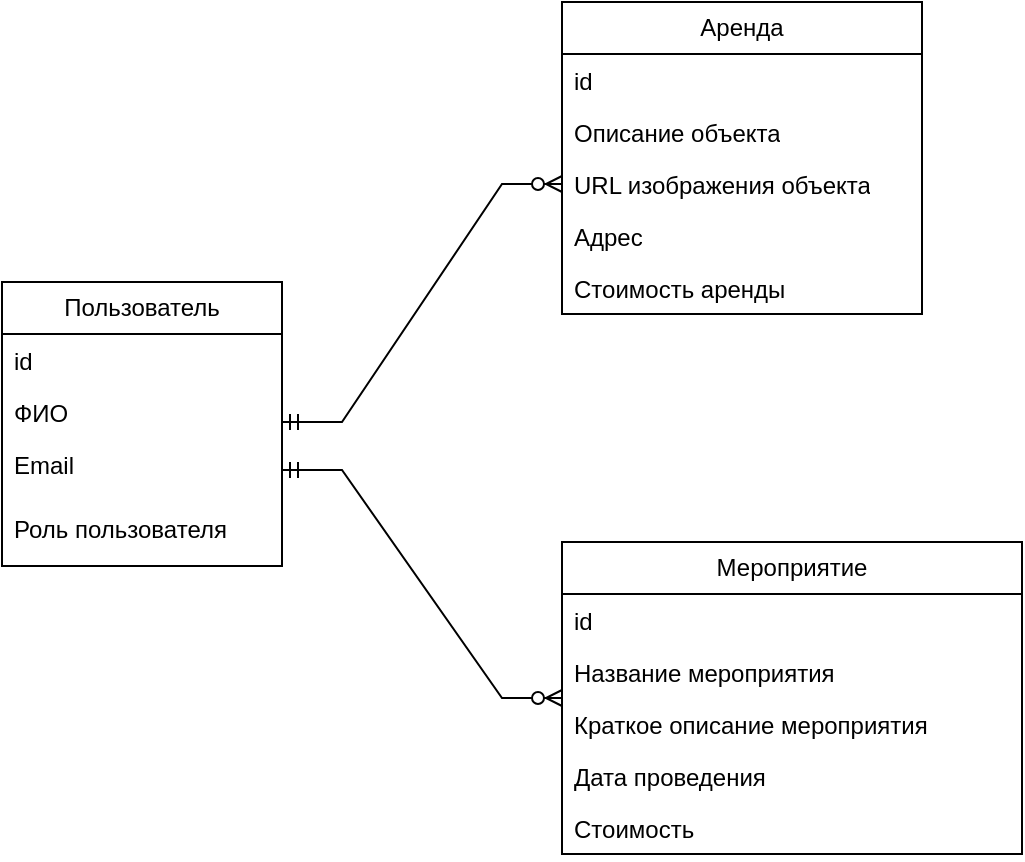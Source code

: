 <mxfile version="25.0.3">
  <diagram name="Концептуальная схема" id="dks8EZJwx4UXegBbt9Ld">
    <mxGraphModel grid="1" page="1" gridSize="10" guides="1" tooltips="1" connect="1" arrows="1" fold="1" pageScale="1" pageWidth="827" pageHeight="1169" math="0" shadow="0">
      <root>
        <mxCell id="0" />
        <mxCell id="1" parent="0" />
        <mxCell id="5YQXVlP39YhQlp3ttqJh-1" value="Пользователь" style="swimlane;fontStyle=0;childLayout=stackLayout;horizontal=1;startSize=26;fillColor=none;horizontalStack=0;resizeParent=1;resizeParentMax=0;resizeLast=0;collapsible=1;marginBottom=0;whiteSpace=wrap;html=1;" vertex="1" parent="1">
          <mxGeometry x="150" y="270" width="140" height="142" as="geometry" />
        </mxCell>
        <mxCell id="5YQXVlP39YhQlp3ttqJh-2" value="id" style="text;strokeColor=none;fillColor=none;align=left;verticalAlign=top;spacingLeft=4;spacingRight=4;overflow=hidden;rotatable=0;points=[[0,0.5],[1,0.5]];portConstraint=eastwest;whiteSpace=wrap;html=1;" vertex="1" parent="5YQXVlP39YhQlp3ttqJh-1">
          <mxGeometry y="26" width="140" height="26" as="geometry" />
        </mxCell>
        <mxCell id="5YQXVlP39YhQlp3ttqJh-3" value="ФИО" style="text;strokeColor=none;fillColor=none;align=left;verticalAlign=top;spacingLeft=4;spacingRight=4;overflow=hidden;rotatable=0;points=[[0,0.5],[1,0.5]];portConstraint=eastwest;whiteSpace=wrap;html=1;" vertex="1" parent="5YQXVlP39YhQlp3ttqJh-1">
          <mxGeometry y="52" width="140" height="26" as="geometry" />
        </mxCell>
        <mxCell id="5YQXVlP39YhQlp3ttqJh-4" value="Email&lt;div&gt;&lt;br&gt;&lt;/div&gt;" style="text;strokeColor=none;fillColor=none;align=left;verticalAlign=top;spacingLeft=4;spacingRight=4;overflow=hidden;rotatable=0;points=[[0,0.5],[1,0.5]];portConstraint=eastwest;whiteSpace=wrap;html=1;" vertex="1" parent="5YQXVlP39YhQlp3ttqJh-1">
          <mxGeometry y="78" width="140" height="32" as="geometry" />
        </mxCell>
        <mxCell id="5YQXVlP39YhQlp3ttqJh-5" value="Роль пользователя" style="text;strokeColor=none;fillColor=none;align=left;verticalAlign=top;spacingLeft=4;spacingRight=4;overflow=hidden;rotatable=0;points=[[0,0.5],[1,0.5]];portConstraint=eastwest;whiteSpace=wrap;html=1;" vertex="1" parent="5YQXVlP39YhQlp3ttqJh-1">
          <mxGeometry y="110" width="140" height="32" as="geometry" />
        </mxCell>
        <mxCell id="5YQXVlP39YhQlp3ttqJh-6" value="Мероприятие" style="swimlane;fontStyle=0;childLayout=stackLayout;horizontal=1;startSize=26;fillColor=none;horizontalStack=0;resizeParent=1;resizeParentMax=0;resizeLast=0;collapsible=1;marginBottom=0;whiteSpace=wrap;html=1;" vertex="1" parent="1">
          <mxGeometry x="430" y="400" width="230" height="156" as="geometry" />
        </mxCell>
        <mxCell id="5YQXVlP39YhQlp3ttqJh-7" value="id" style="text;strokeColor=none;fillColor=none;align=left;verticalAlign=top;spacingLeft=4;spacingRight=4;overflow=hidden;rotatable=0;points=[[0,0.5],[1,0.5]];portConstraint=eastwest;whiteSpace=wrap;html=1;" vertex="1" parent="5YQXVlP39YhQlp3ttqJh-6">
          <mxGeometry y="26" width="230" height="26" as="geometry" />
        </mxCell>
        <mxCell id="5YQXVlP39YhQlp3ttqJh-8" value="Название мероприятия" style="text;strokeColor=none;fillColor=none;align=left;verticalAlign=top;spacingLeft=4;spacingRight=4;overflow=hidden;rotatable=0;points=[[0,0.5],[1,0.5]];portConstraint=eastwest;whiteSpace=wrap;html=1;" vertex="1" parent="5YQXVlP39YhQlp3ttqJh-6">
          <mxGeometry y="52" width="230" height="26" as="geometry" />
        </mxCell>
        <mxCell id="5YQXVlP39YhQlp3ttqJh-9" value="Краткое описание мероприятия&amp;nbsp;" style="text;strokeColor=none;fillColor=none;align=left;verticalAlign=top;spacingLeft=4;spacingRight=4;overflow=hidden;rotatable=0;points=[[0,0.5],[1,0.5]];portConstraint=eastwest;whiteSpace=wrap;html=1;" vertex="1" parent="5YQXVlP39YhQlp3ttqJh-6">
          <mxGeometry y="78" width="230" height="26" as="geometry" />
        </mxCell>
        <mxCell id="5YQXVlP39YhQlp3ttqJh-17" value="Дата проведения" style="text;strokeColor=none;fillColor=none;align=left;verticalAlign=top;spacingLeft=4;spacingRight=4;overflow=hidden;rotatable=0;points=[[0,0.5],[1,0.5]];portConstraint=eastwest;whiteSpace=wrap;html=1;" vertex="1" parent="5YQXVlP39YhQlp3ttqJh-6">
          <mxGeometry y="104" width="230" height="26" as="geometry" />
        </mxCell>
        <mxCell id="5YQXVlP39YhQlp3ttqJh-18" value="Стоимость" style="text;strokeColor=none;fillColor=none;align=left;verticalAlign=top;spacingLeft=4;spacingRight=4;overflow=hidden;rotatable=0;points=[[0,0.5],[1,0.5]];portConstraint=eastwest;whiteSpace=wrap;html=1;" vertex="1" parent="5YQXVlP39YhQlp3ttqJh-6">
          <mxGeometry y="130" width="230" height="26" as="geometry" />
        </mxCell>
        <mxCell id="5YQXVlP39YhQlp3ttqJh-10" value="Аренда" style="swimlane;fontStyle=0;childLayout=stackLayout;horizontal=1;startSize=26;fillColor=none;horizontalStack=0;resizeParent=1;resizeParentMax=0;resizeLast=0;collapsible=1;marginBottom=0;whiteSpace=wrap;html=1;" vertex="1" parent="1">
          <mxGeometry x="430" y="130" width="180" height="156" as="geometry" />
        </mxCell>
        <mxCell id="5YQXVlP39YhQlp3ttqJh-11" value="id" style="text;strokeColor=none;fillColor=none;align=left;verticalAlign=top;spacingLeft=4;spacingRight=4;overflow=hidden;rotatable=0;points=[[0,0.5],[1,0.5]];portConstraint=eastwest;whiteSpace=wrap;html=1;" vertex="1" parent="5YQXVlP39YhQlp3ttqJh-10">
          <mxGeometry y="26" width="180" height="26" as="geometry" />
        </mxCell>
        <mxCell id="5YQXVlP39YhQlp3ttqJh-12" value="Описание объекта" style="text;strokeColor=none;fillColor=none;align=left;verticalAlign=top;spacingLeft=4;spacingRight=4;overflow=hidden;rotatable=0;points=[[0,0.5],[1,0.5]];portConstraint=eastwest;whiteSpace=wrap;html=1;" vertex="1" parent="5YQXVlP39YhQlp3ttqJh-10">
          <mxGeometry y="52" width="180" height="26" as="geometry" />
        </mxCell>
        <mxCell id="5YQXVlP39YhQlp3ttqJh-13" value="URL изображения объекта" style="text;strokeColor=none;fillColor=none;align=left;verticalAlign=top;spacingLeft=4;spacingRight=4;overflow=hidden;rotatable=0;points=[[0,0.5],[1,0.5]];portConstraint=eastwest;whiteSpace=wrap;html=1;" vertex="1" parent="5YQXVlP39YhQlp3ttqJh-10">
          <mxGeometry y="78" width="180" height="26" as="geometry" />
        </mxCell>
        <mxCell id="5YQXVlP39YhQlp3ttqJh-14" value="Адрес" style="text;strokeColor=none;fillColor=none;align=left;verticalAlign=top;spacingLeft=4;spacingRight=4;overflow=hidden;rotatable=0;points=[[0,0.5],[1,0.5]];portConstraint=eastwest;whiteSpace=wrap;html=1;" vertex="1" parent="5YQXVlP39YhQlp3ttqJh-10">
          <mxGeometry y="104" width="180" height="26" as="geometry" />
        </mxCell>
        <mxCell id="5YQXVlP39YhQlp3ttqJh-15" value="Стоимость аренды" style="text;strokeColor=none;fillColor=none;align=left;verticalAlign=top;spacingLeft=4;spacingRight=4;overflow=hidden;rotatable=0;points=[[0,0.5],[1,0.5]];portConstraint=eastwest;whiteSpace=wrap;html=1;" vertex="1" parent="5YQXVlP39YhQlp3ttqJh-10">
          <mxGeometry y="130" width="180" height="26" as="geometry" />
        </mxCell>
        <mxCell id="5YQXVlP39YhQlp3ttqJh-20" value="" style="edgeStyle=entityRelationEdgeStyle;fontSize=12;html=1;endArrow=ERzeroToMany;startArrow=ERmandOne;rounded=0;exitX=1;exitY=0.5;exitDx=0;exitDy=0;" edge="1" parent="1" source="5YQXVlP39YhQlp3ttqJh-4">
          <mxGeometry width="100" height="100" relative="1" as="geometry">
            <mxPoint x="230" y="512" as="sourcePoint" />
            <mxPoint x="430" y="478" as="targetPoint" />
          </mxGeometry>
        </mxCell>
        <mxCell id="5YQXVlP39YhQlp3ttqJh-21" value="" style="edgeStyle=entityRelationEdgeStyle;fontSize=12;html=1;endArrow=ERzeroToMany;startArrow=ERmandOne;rounded=0;entryX=0;entryY=0.5;entryDx=0;entryDy=0;" edge="1" parent="1" target="5YQXVlP39YhQlp3ttqJh-13">
          <mxGeometry width="100" height="100" relative="1" as="geometry">
            <mxPoint x="290" y="340" as="sourcePoint" />
            <mxPoint x="390" y="221" as="targetPoint" />
          </mxGeometry>
        </mxCell>
      </root>
    </mxGraphModel>
  </diagram>
</mxfile>
